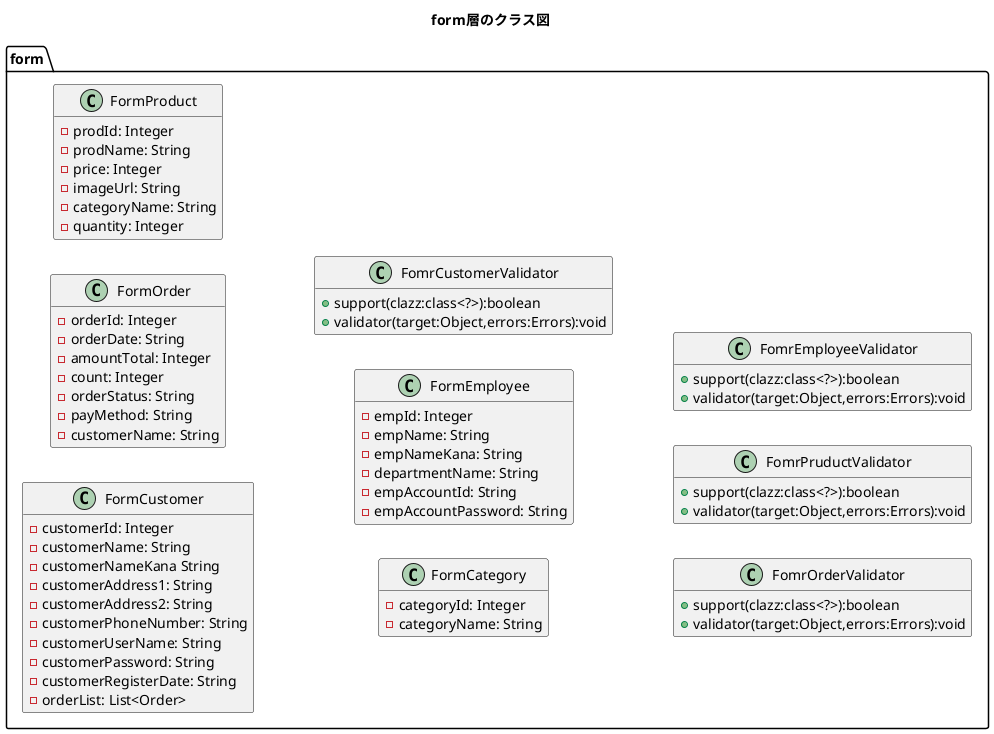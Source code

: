 @startuml
title form層のクラス図
hide empty members
left to right direction

package form{
    class FormCustomer{
        -customerId: Integer
        -customerName: String
        -customerNameKana String
        -customerAddress1: String
        -customerAddress2: String
        -customerPhoneNumber: String
        -customerUserName: String
        -customerPassword: String
        -customerRegisterDate: String
        -orderList: List<Order>
    }

    class FormOrder{
        -orderId: Integer
        -orderDate: String
        -amountTotal: Integer
        -count: Integer
        -orderStatus: String
        -payMethod: String
        -customerName: String
    }

    class FormProduct{
        -prodId: Integer
        -prodName: String
        -price: Integer
        -imageUrl: String
        -categoryName: String
        -quantity: Integer
    }
    
    class FormCategory{
        -categoryId: Integer
        -categoryName: String
    }

    class FormEmployee{
        -empId: Integer
        -empName: String
        -empNameKana: String
        -departmentName: String
        -empAccountId: String
        -empAccountPassword: String
    }
    
    class FomrCustomerValidator{
		+support(clazz:class<?>):boolean
		+validator(target:Object,errors:Errors):void
    }
    
    class FomrOrderValidator{
		+support(clazz:class<?>):boolean
		+validator(target:Object,errors:Errors):void
    }
    
    class FomrPruductValidator{
		+support(clazz:class<?>):boolean
		+validator(target:Object,errors:Errors):void
    }
    
    class FomrEmployeeValidator{
		+support(clazz:class<?>):boolean
		+validator(target:Object,errors:Errors):void
    }
}
@enduml



